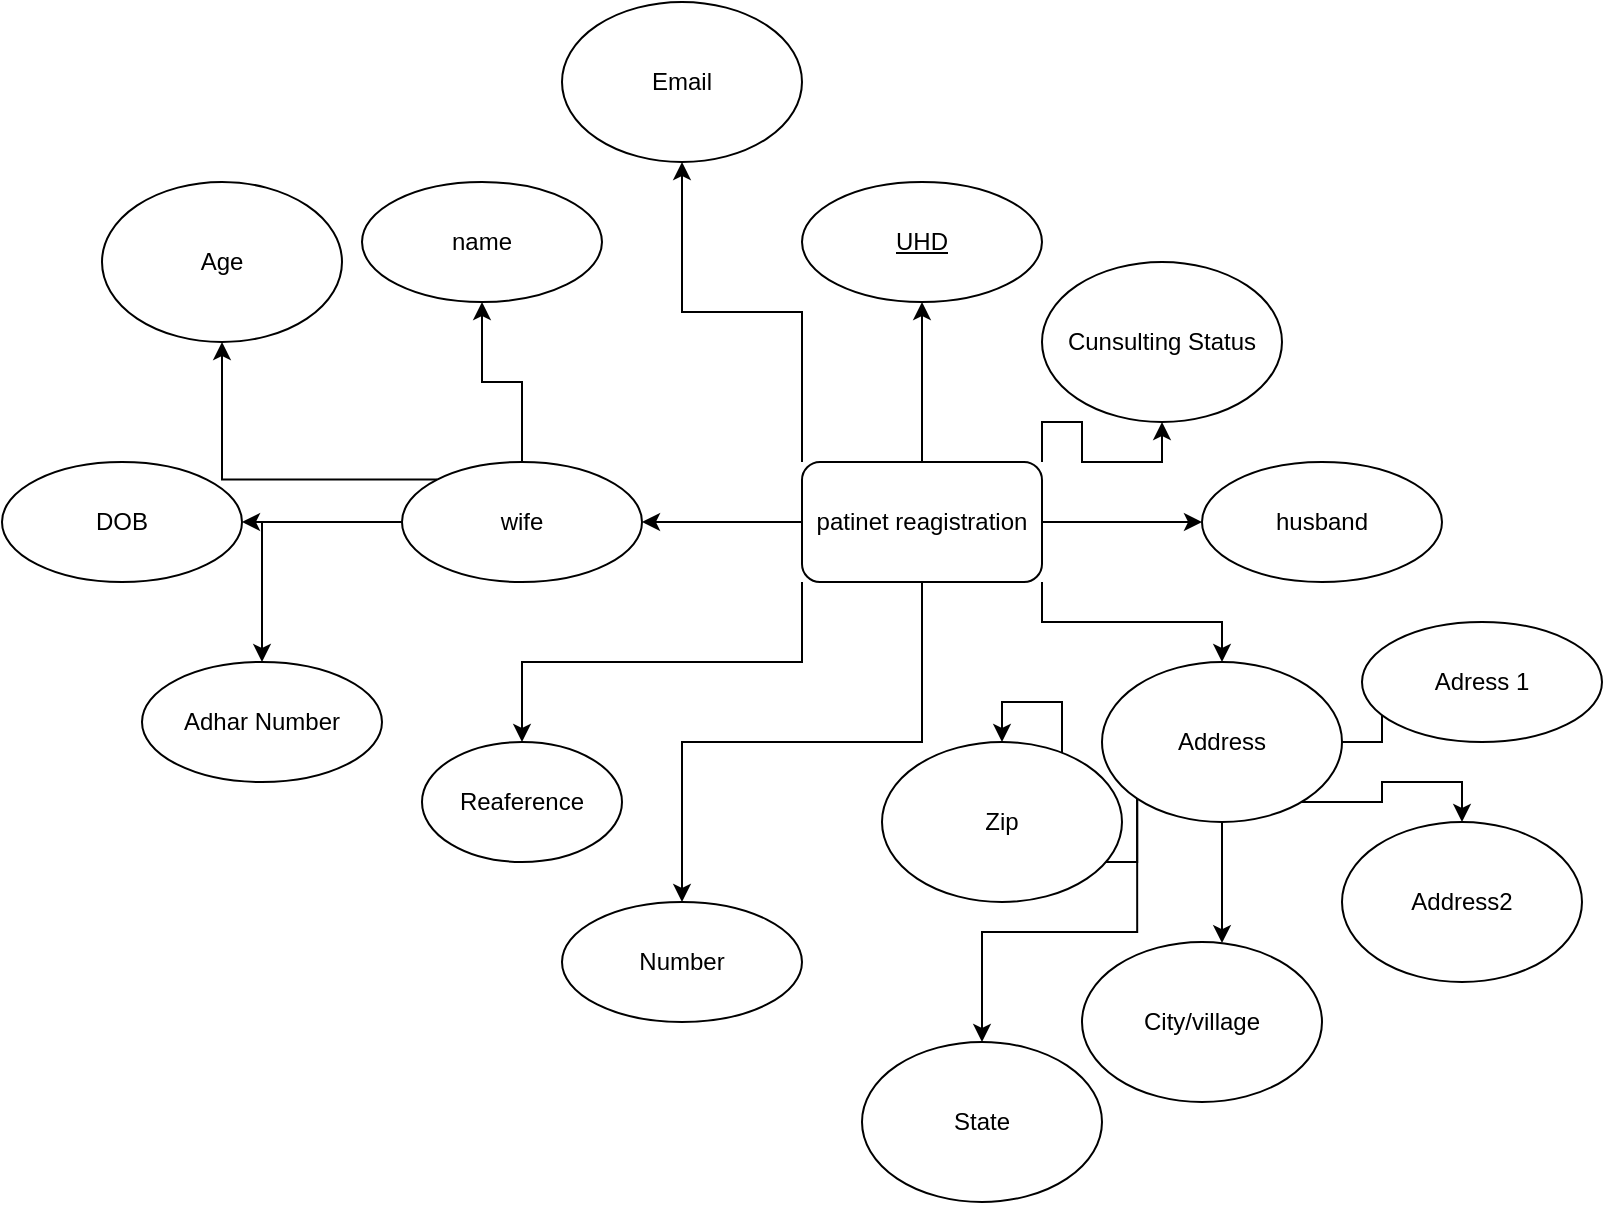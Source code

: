 <mxfile version="18.1.3" type="github">
  <diagram id="R2lEEEUBdFMjLlhIrx00" name="Page-1">
    <mxGraphModel dx="2272" dy="1875" grid="1" gridSize="10" guides="1" tooltips="1" connect="1" arrows="1" fold="1" page="1" pageScale="1" pageWidth="850" pageHeight="1100" math="0" shadow="0" extFonts="Permanent Marker^https://fonts.googleapis.com/css?family=Permanent+Marker">
      <root>
        <mxCell id="0" />
        <mxCell id="1" parent="0" />
        <mxCell id="AtcaAhYzGhv9QXCL_KbO-3" value="" style="edgeStyle=orthogonalEdgeStyle;rounded=0;orthogonalLoop=1;jettySize=auto;html=1;" edge="1" parent="1" source="AtcaAhYzGhv9QXCL_KbO-1" target="AtcaAhYzGhv9QXCL_KbO-2">
          <mxGeometry relative="1" as="geometry" />
        </mxCell>
        <mxCell id="AtcaAhYzGhv9QXCL_KbO-7" value="" style="edgeStyle=orthogonalEdgeStyle;rounded=0;orthogonalLoop=1;jettySize=auto;html=1;" edge="1" parent="1" source="AtcaAhYzGhv9QXCL_KbO-1" target="AtcaAhYzGhv9QXCL_KbO-6">
          <mxGeometry relative="1" as="geometry">
            <Array as="points">
              <mxPoint x="-430" y="230" />
              <mxPoint x="-430" y="230" />
            </Array>
          </mxGeometry>
        </mxCell>
        <mxCell id="AtcaAhYzGhv9QXCL_KbO-9" value="" style="edgeStyle=orthogonalEdgeStyle;rounded=0;orthogonalLoop=1;jettySize=auto;html=1;" edge="1" parent="1" source="AtcaAhYzGhv9QXCL_KbO-1" target="AtcaAhYzGhv9QXCL_KbO-8">
          <mxGeometry relative="1" as="geometry" />
        </mxCell>
        <mxCell id="AtcaAhYzGhv9QXCL_KbO-12" value="" style="edgeStyle=orthogonalEdgeStyle;rounded=0;orthogonalLoop=1;jettySize=auto;html=1;" edge="1" parent="1" source="AtcaAhYzGhv9QXCL_KbO-1" target="AtcaAhYzGhv9QXCL_KbO-11">
          <mxGeometry relative="1" as="geometry" />
        </mxCell>
        <mxCell id="AtcaAhYzGhv9QXCL_KbO-22" style="edgeStyle=orthogonalEdgeStyle;rounded=0;orthogonalLoop=1;jettySize=auto;html=1;exitX=1;exitY=1;exitDx=0;exitDy=0;" edge="1" parent="1" source="AtcaAhYzGhv9QXCL_KbO-1" target="AtcaAhYzGhv9QXCL_KbO-23">
          <mxGeometry relative="1" as="geometry">
            <mxPoint x="-240" y="340" as="targetPoint" />
          </mxGeometry>
        </mxCell>
        <mxCell id="AtcaAhYzGhv9QXCL_KbO-24" style="edgeStyle=orthogonalEdgeStyle;rounded=0;orthogonalLoop=1;jettySize=auto;html=1;exitX=0;exitY=1;exitDx=0;exitDy=0;" edge="1" parent="1" source="AtcaAhYzGhv9QXCL_KbO-1" target="AtcaAhYzGhv9QXCL_KbO-25">
          <mxGeometry relative="1" as="geometry">
            <mxPoint x="-480" y="300" as="targetPoint" />
          </mxGeometry>
        </mxCell>
        <mxCell id="AtcaAhYzGhv9QXCL_KbO-26" style="edgeStyle=orthogonalEdgeStyle;rounded=0;orthogonalLoop=1;jettySize=auto;html=1;exitX=1;exitY=0;exitDx=0;exitDy=0;" edge="1" parent="1" source="AtcaAhYzGhv9QXCL_KbO-1" target="AtcaAhYzGhv9QXCL_KbO-27">
          <mxGeometry relative="1" as="geometry">
            <mxPoint x="-270" y="140" as="targetPoint" />
          </mxGeometry>
        </mxCell>
        <mxCell id="AtcaAhYzGhv9QXCL_KbO-28" style="edgeStyle=orthogonalEdgeStyle;rounded=0;orthogonalLoop=1;jettySize=auto;html=1;exitX=0;exitY=0;exitDx=0;exitDy=0;" edge="1" parent="1" source="AtcaAhYzGhv9QXCL_KbO-1" target="AtcaAhYzGhv9QXCL_KbO-29">
          <mxGeometry relative="1" as="geometry">
            <mxPoint x="-480" y="170" as="targetPoint" />
          </mxGeometry>
        </mxCell>
        <mxCell id="AtcaAhYzGhv9QXCL_KbO-1" value="patinet reagistration" style="rounded=1;whiteSpace=wrap;html=1;" vertex="1" parent="1">
          <mxGeometry x="-450" y="200" width="120" height="60" as="geometry" />
        </mxCell>
        <mxCell id="AtcaAhYzGhv9QXCL_KbO-2" value="Number" style="ellipse;whiteSpace=wrap;html=1;rounded=1;" vertex="1" parent="1">
          <mxGeometry x="-570" y="420" width="120" height="60" as="geometry" />
        </mxCell>
        <mxCell id="AtcaAhYzGhv9QXCL_KbO-14" value="" style="edgeStyle=orthogonalEdgeStyle;rounded=0;orthogonalLoop=1;jettySize=auto;html=1;" edge="1" parent="1" source="AtcaAhYzGhv9QXCL_KbO-6" target="AtcaAhYzGhv9QXCL_KbO-13">
          <mxGeometry relative="1" as="geometry" />
        </mxCell>
        <mxCell id="AtcaAhYzGhv9QXCL_KbO-16" value="" style="edgeStyle=orthogonalEdgeStyle;rounded=0;orthogonalLoop=1;jettySize=auto;html=1;" edge="1" parent="1" source="AtcaAhYzGhv9QXCL_KbO-6" target="AtcaAhYzGhv9QXCL_KbO-15">
          <mxGeometry relative="1" as="geometry" />
        </mxCell>
        <mxCell id="AtcaAhYzGhv9QXCL_KbO-18" value="" style="edgeStyle=orthogonalEdgeStyle;rounded=0;orthogonalLoop=1;jettySize=auto;html=1;" edge="1" parent="1" source="AtcaAhYzGhv9QXCL_KbO-6" target="AtcaAhYzGhv9QXCL_KbO-17">
          <mxGeometry relative="1" as="geometry" />
        </mxCell>
        <mxCell id="AtcaAhYzGhv9QXCL_KbO-19" style="edgeStyle=orthogonalEdgeStyle;rounded=0;orthogonalLoop=1;jettySize=auto;html=1;exitX=0;exitY=0;exitDx=0;exitDy=0;" edge="1" parent="1" source="AtcaAhYzGhv9QXCL_KbO-6" target="AtcaAhYzGhv9QXCL_KbO-20">
          <mxGeometry relative="1" as="geometry">
            <mxPoint x="-700" y="150" as="targetPoint" />
          </mxGeometry>
        </mxCell>
        <mxCell id="AtcaAhYzGhv9QXCL_KbO-6" value="wife" style="ellipse;whiteSpace=wrap;html=1;rounded=1;" vertex="1" parent="1">
          <mxGeometry x="-650" y="200" width="120" height="60" as="geometry" />
        </mxCell>
        <mxCell id="AtcaAhYzGhv9QXCL_KbO-8" value="&lt;u&gt;UHD&lt;/u&gt;" style="ellipse;whiteSpace=wrap;html=1;rounded=1;" vertex="1" parent="1">
          <mxGeometry x="-450" y="60" width="120" height="60" as="geometry" />
        </mxCell>
        <mxCell id="AtcaAhYzGhv9QXCL_KbO-11" value="husband" style="ellipse;whiteSpace=wrap;html=1;rounded=1;" vertex="1" parent="1">
          <mxGeometry x="-250" y="200" width="120" height="60" as="geometry" />
        </mxCell>
        <mxCell id="AtcaAhYzGhv9QXCL_KbO-13" value="name" style="ellipse;whiteSpace=wrap;html=1;rounded=1;" vertex="1" parent="1">
          <mxGeometry x="-670" y="60" width="120" height="60" as="geometry" />
        </mxCell>
        <mxCell id="AtcaAhYzGhv9QXCL_KbO-15" value="DOB" style="ellipse;whiteSpace=wrap;html=1;rounded=1;" vertex="1" parent="1">
          <mxGeometry x="-850" y="200" width="120" height="60" as="geometry" />
        </mxCell>
        <mxCell id="AtcaAhYzGhv9QXCL_KbO-17" value="Adhar Number" style="ellipse;whiteSpace=wrap;html=1;rounded=1;" vertex="1" parent="1">
          <mxGeometry x="-780" y="300" width="120" height="60" as="geometry" />
        </mxCell>
        <mxCell id="AtcaAhYzGhv9QXCL_KbO-20" value="Age" style="ellipse;whiteSpace=wrap;html=1;" vertex="1" parent="1">
          <mxGeometry x="-800" y="60" width="120" height="80" as="geometry" />
        </mxCell>
        <mxCell id="AtcaAhYzGhv9QXCL_KbO-21" style="edgeStyle=orthogonalEdgeStyle;rounded=0;orthogonalLoop=1;jettySize=auto;html=1;exitX=0.5;exitY=1;exitDx=0;exitDy=0;" edge="1" parent="1" source="AtcaAhYzGhv9QXCL_KbO-1" target="AtcaAhYzGhv9QXCL_KbO-1">
          <mxGeometry relative="1" as="geometry" />
        </mxCell>
        <mxCell id="AtcaAhYzGhv9QXCL_KbO-31" value="" style="edgeStyle=orthogonalEdgeStyle;rounded=0;orthogonalLoop=1;jettySize=auto;html=1;" edge="1" parent="1" source="AtcaAhYzGhv9QXCL_KbO-23" target="AtcaAhYzGhv9QXCL_KbO-30">
          <mxGeometry relative="1" as="geometry" />
        </mxCell>
        <mxCell id="AtcaAhYzGhv9QXCL_KbO-33" value="" style="edgeStyle=orthogonalEdgeStyle;rounded=0;orthogonalLoop=1;jettySize=auto;html=1;" edge="1" parent="1" source="AtcaAhYzGhv9QXCL_KbO-23" target="AtcaAhYzGhv9QXCL_KbO-32">
          <mxGeometry relative="1" as="geometry">
            <Array as="points">
              <mxPoint x="-160" y="370" />
              <mxPoint x="-160" y="360" />
              <mxPoint x="-120" y="360" />
            </Array>
          </mxGeometry>
        </mxCell>
        <mxCell id="AtcaAhYzGhv9QXCL_KbO-34" value="" style="edgeStyle=orthogonalEdgeStyle;rounded=0;orthogonalLoop=1;jettySize=auto;html=1;" edge="1" parent="1" source="AtcaAhYzGhv9QXCL_KbO-23" target="AtcaAhYzGhv9QXCL_KbO-37">
          <mxGeometry relative="1" as="geometry">
            <mxPoint x="-290" y="410" as="targetPoint" />
            <Array as="points">
              <mxPoint x="-300" y="370" />
              <mxPoint x="-300" y="370" />
            </Array>
          </mxGeometry>
        </mxCell>
        <mxCell id="AtcaAhYzGhv9QXCL_KbO-38" style="edgeStyle=orthogonalEdgeStyle;rounded=0;orthogonalLoop=1;jettySize=auto;html=1;exitX=0;exitY=1;exitDx=0;exitDy=0;" edge="1" parent="1" source="AtcaAhYzGhv9QXCL_KbO-23" target="AtcaAhYzGhv9QXCL_KbO-39">
          <mxGeometry relative="1" as="geometry">
            <mxPoint x="-320" y="450" as="targetPoint" />
          </mxGeometry>
        </mxCell>
        <mxCell id="AtcaAhYzGhv9QXCL_KbO-40" style="edgeStyle=orthogonalEdgeStyle;rounded=0;orthogonalLoop=1;jettySize=auto;html=1;exitX=0;exitY=0;exitDx=0;exitDy=0;" edge="1" parent="1" source="AtcaAhYzGhv9QXCL_KbO-23" target="AtcaAhYzGhv9QXCL_KbO-41">
          <mxGeometry relative="1" as="geometry">
            <mxPoint x="-320" y="312" as="targetPoint" />
          </mxGeometry>
        </mxCell>
        <mxCell id="AtcaAhYzGhv9QXCL_KbO-23" value="Address" style="ellipse;whiteSpace=wrap;html=1;" vertex="1" parent="1">
          <mxGeometry x="-300" y="300" width="120" height="80" as="geometry" />
        </mxCell>
        <mxCell id="AtcaAhYzGhv9QXCL_KbO-25" value="Reaference" style="ellipse;whiteSpace=wrap;html=1;" vertex="1" parent="1">
          <mxGeometry x="-640" y="340" width="100" height="60" as="geometry" />
        </mxCell>
        <mxCell id="AtcaAhYzGhv9QXCL_KbO-27" value="Cunsulting Status" style="ellipse;whiteSpace=wrap;html=1;" vertex="1" parent="1">
          <mxGeometry x="-330" y="100" width="120" height="80" as="geometry" />
        </mxCell>
        <mxCell id="AtcaAhYzGhv9QXCL_KbO-29" value="Email" style="ellipse;whiteSpace=wrap;html=1;" vertex="1" parent="1">
          <mxGeometry x="-570" y="-30" width="120" height="80" as="geometry" />
        </mxCell>
        <mxCell id="AtcaAhYzGhv9QXCL_KbO-30" value="Adress 1" style="ellipse;whiteSpace=wrap;html=1;" vertex="1" parent="1">
          <mxGeometry x="-170" y="280" width="120" height="60" as="geometry" />
        </mxCell>
        <mxCell id="AtcaAhYzGhv9QXCL_KbO-32" value="Address2" style="ellipse;whiteSpace=wrap;html=1;" vertex="1" parent="1">
          <mxGeometry x="-180" y="380" width="120" height="80" as="geometry" />
        </mxCell>
        <mxCell id="AtcaAhYzGhv9QXCL_KbO-37" value="City/village" style="ellipse;whiteSpace=wrap;html=1;" vertex="1" parent="1">
          <mxGeometry x="-310" y="440" width="120" height="80" as="geometry" />
        </mxCell>
        <mxCell id="AtcaAhYzGhv9QXCL_KbO-39" value="State" style="ellipse;whiteSpace=wrap;html=1;" vertex="1" parent="1">
          <mxGeometry x="-420" y="490" width="120" height="80" as="geometry" />
        </mxCell>
        <mxCell id="AtcaAhYzGhv9QXCL_KbO-41" value="Zip" style="ellipse;whiteSpace=wrap;html=1;" vertex="1" parent="1">
          <mxGeometry x="-410" y="340" width="120" height="80" as="geometry" />
        </mxCell>
      </root>
    </mxGraphModel>
  </diagram>
</mxfile>
